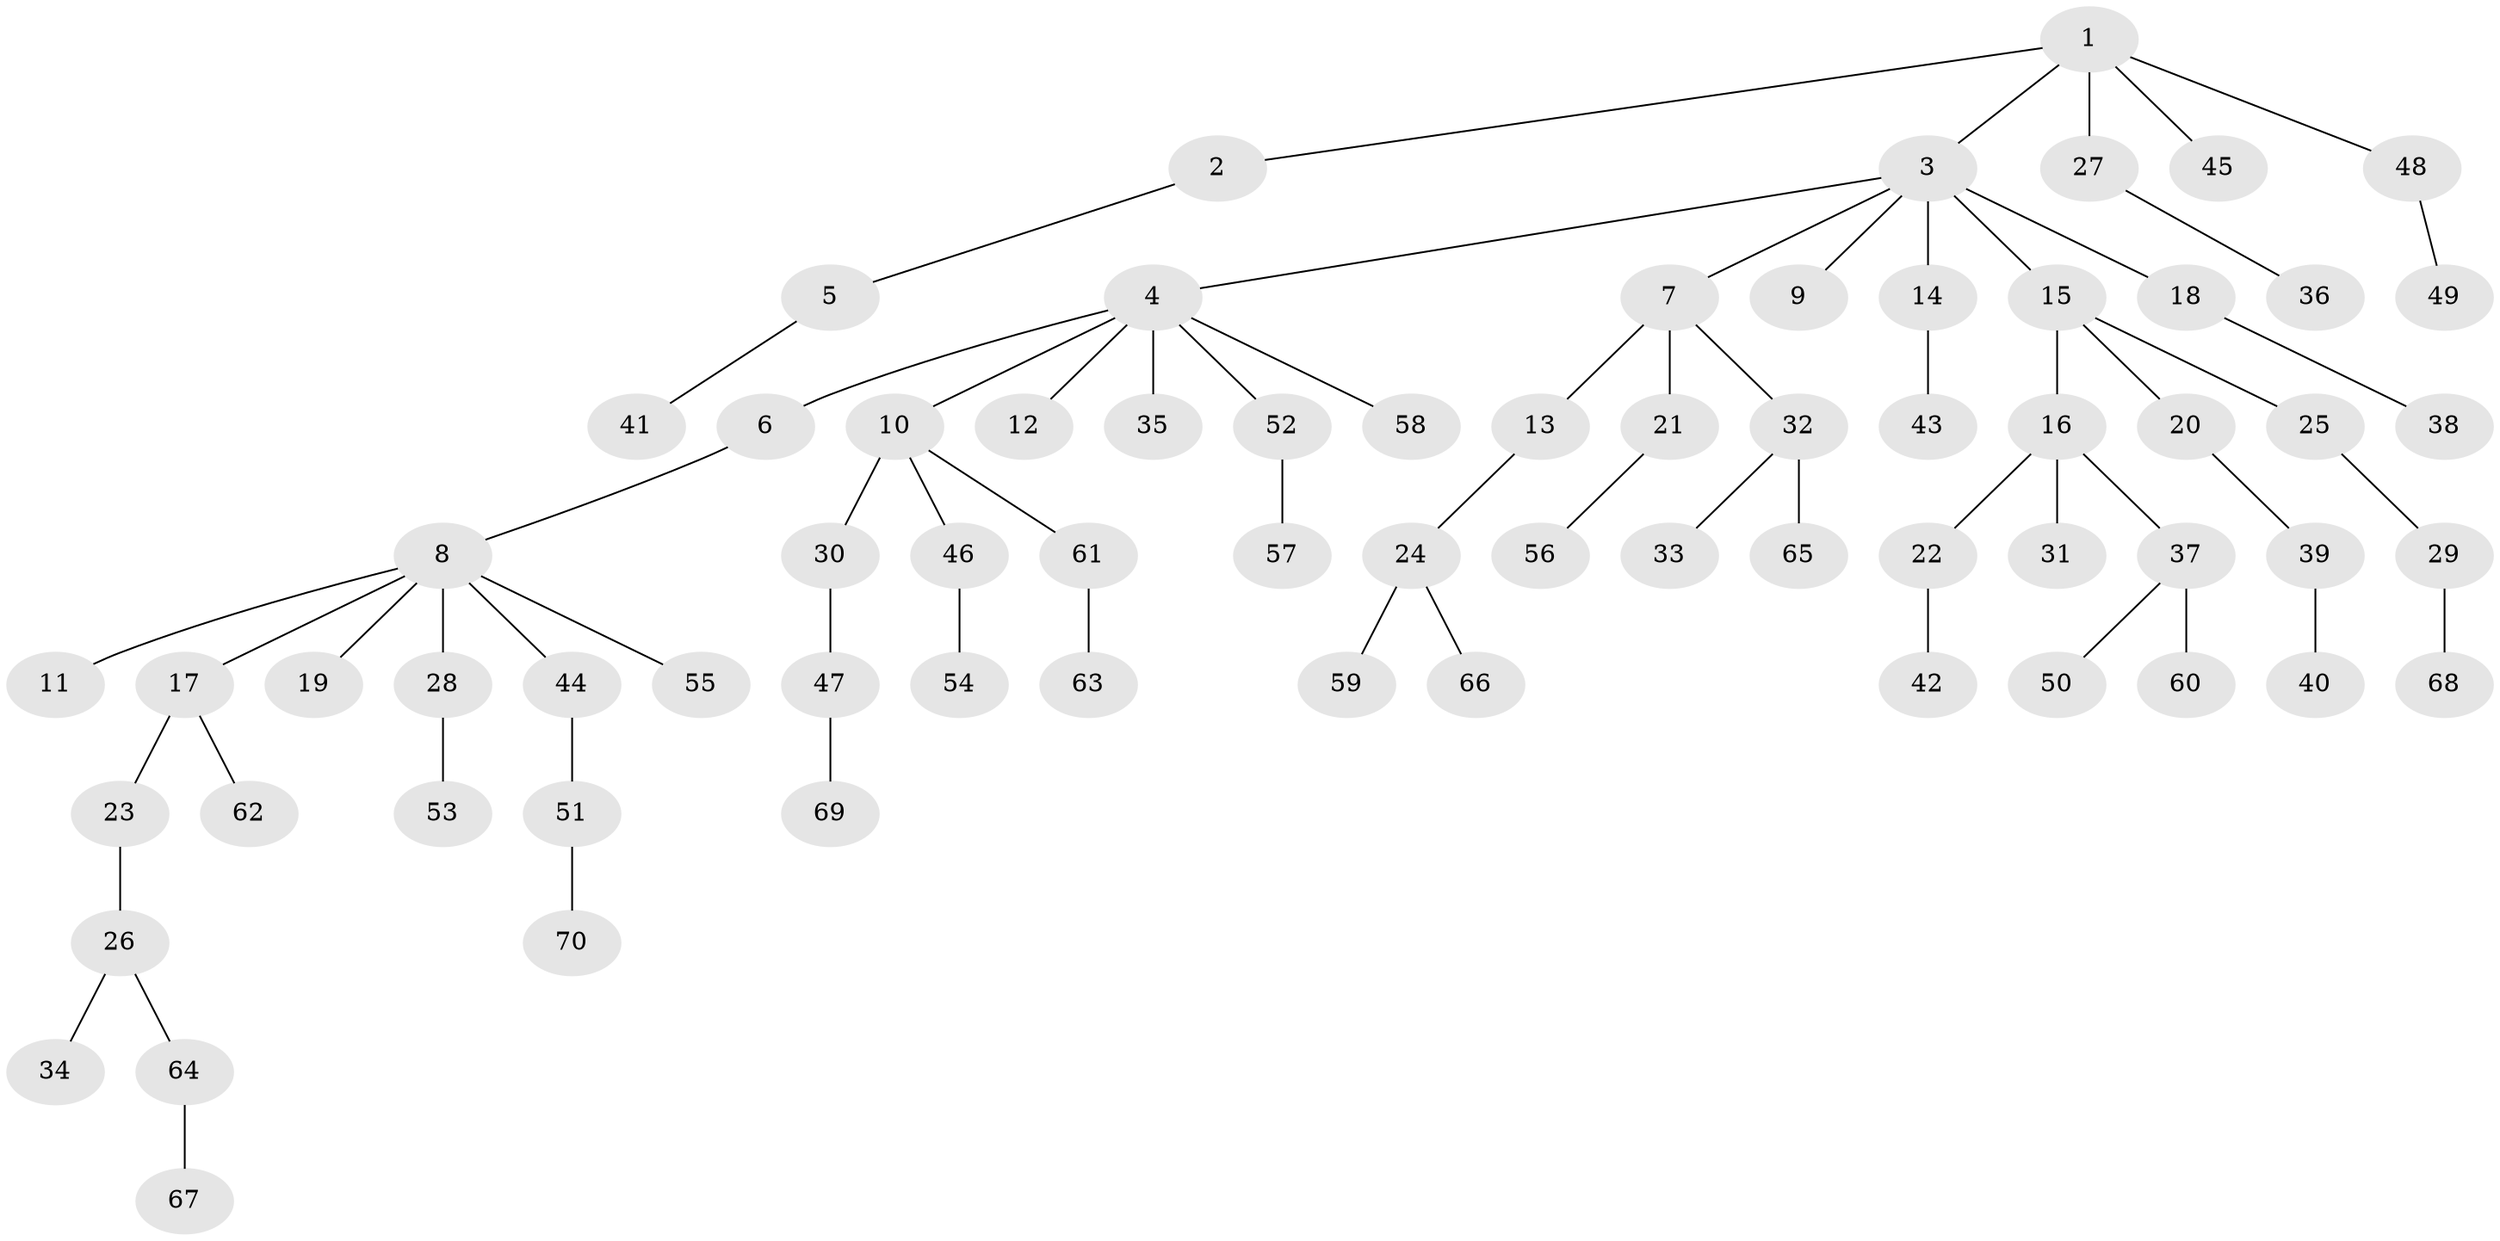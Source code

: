 // Generated by graph-tools (version 1.1) at 2025/15/03/09/25 04:15:36]
// undirected, 70 vertices, 69 edges
graph export_dot {
graph [start="1"]
  node [color=gray90,style=filled];
  1;
  2;
  3;
  4;
  5;
  6;
  7;
  8;
  9;
  10;
  11;
  12;
  13;
  14;
  15;
  16;
  17;
  18;
  19;
  20;
  21;
  22;
  23;
  24;
  25;
  26;
  27;
  28;
  29;
  30;
  31;
  32;
  33;
  34;
  35;
  36;
  37;
  38;
  39;
  40;
  41;
  42;
  43;
  44;
  45;
  46;
  47;
  48;
  49;
  50;
  51;
  52;
  53;
  54;
  55;
  56;
  57;
  58;
  59;
  60;
  61;
  62;
  63;
  64;
  65;
  66;
  67;
  68;
  69;
  70;
  1 -- 2;
  1 -- 3;
  1 -- 27;
  1 -- 45;
  1 -- 48;
  2 -- 5;
  3 -- 4;
  3 -- 7;
  3 -- 9;
  3 -- 14;
  3 -- 15;
  3 -- 18;
  4 -- 6;
  4 -- 10;
  4 -- 12;
  4 -- 35;
  4 -- 52;
  4 -- 58;
  5 -- 41;
  6 -- 8;
  7 -- 13;
  7 -- 21;
  7 -- 32;
  8 -- 11;
  8 -- 17;
  8 -- 19;
  8 -- 28;
  8 -- 44;
  8 -- 55;
  10 -- 30;
  10 -- 46;
  10 -- 61;
  13 -- 24;
  14 -- 43;
  15 -- 16;
  15 -- 20;
  15 -- 25;
  16 -- 22;
  16 -- 31;
  16 -- 37;
  17 -- 23;
  17 -- 62;
  18 -- 38;
  20 -- 39;
  21 -- 56;
  22 -- 42;
  23 -- 26;
  24 -- 59;
  24 -- 66;
  25 -- 29;
  26 -- 34;
  26 -- 64;
  27 -- 36;
  28 -- 53;
  29 -- 68;
  30 -- 47;
  32 -- 33;
  32 -- 65;
  37 -- 50;
  37 -- 60;
  39 -- 40;
  44 -- 51;
  46 -- 54;
  47 -- 69;
  48 -- 49;
  51 -- 70;
  52 -- 57;
  61 -- 63;
  64 -- 67;
}
